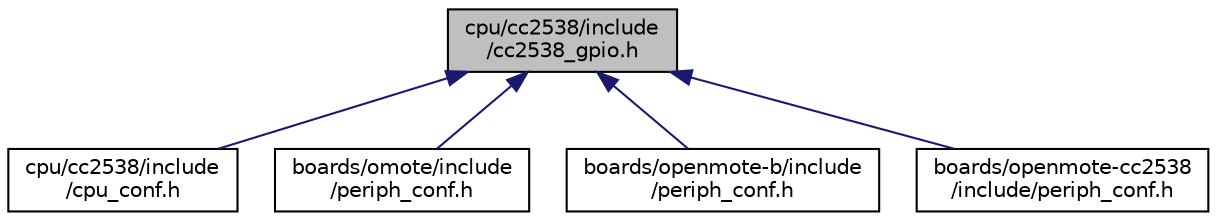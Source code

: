 digraph "cpu/cc2538/include/cc2538_gpio.h"
{
 // LATEX_PDF_SIZE
  edge [fontname="Helvetica",fontsize="10",labelfontname="Helvetica",labelfontsize="10"];
  node [fontname="Helvetica",fontsize="10",shape=record];
  Node1 [label="cpu/cc2538/include\l/cc2538_gpio.h",height=0.2,width=0.4,color="black", fillcolor="grey75", style="filled", fontcolor="black",tooltip="Driver for the cc2538 GPIO controller."];
  Node1 -> Node2 [dir="back",color="midnightblue",fontsize="10",style="solid",fontname="Helvetica"];
  Node2 [label="cpu/cc2538/include\l/cpu_conf.h",height=0.2,width=0.4,color="black", fillcolor="white", style="filled",URL="$cc2538_2include_2cpu__conf_8h.html",tooltip="Implementation specific CPU configuration options."];
  Node1 -> Node3 [dir="back",color="midnightblue",fontsize="10",style="solid",fontname="Helvetica"];
  Node3 [label="boards/omote/include\l/periph_conf.h",height=0.2,width=0.4,color="black", fillcolor="white", style="filled",URL="$boards_2omote_2include_2periph__conf_8h.html",tooltip="Peripheral MCU configuration for the omote board."];
  Node1 -> Node4 [dir="back",color="midnightblue",fontsize="10",style="solid",fontname="Helvetica"];
  Node4 [label="boards/openmote-b/include\l/periph_conf.h",height=0.2,width=0.4,color="black", fillcolor="white", style="filled",URL="$boards_2openmote-b_2include_2periph__conf_8h.html",tooltip="Peripheral MCU configuration for the OpenMote-B board."];
  Node1 -> Node5 [dir="back",color="midnightblue",fontsize="10",style="solid",fontname="Helvetica"];
  Node5 [label="boards/openmote-cc2538\l/include/periph_conf.h",height=0.2,width=0.4,color="black", fillcolor="white", style="filled",URL="$boards_2openmote-cc2538_2include_2periph__conf_8h.html",tooltip="Peripheral MCU configuration for the OpenMote-cc2538 board."];
}
